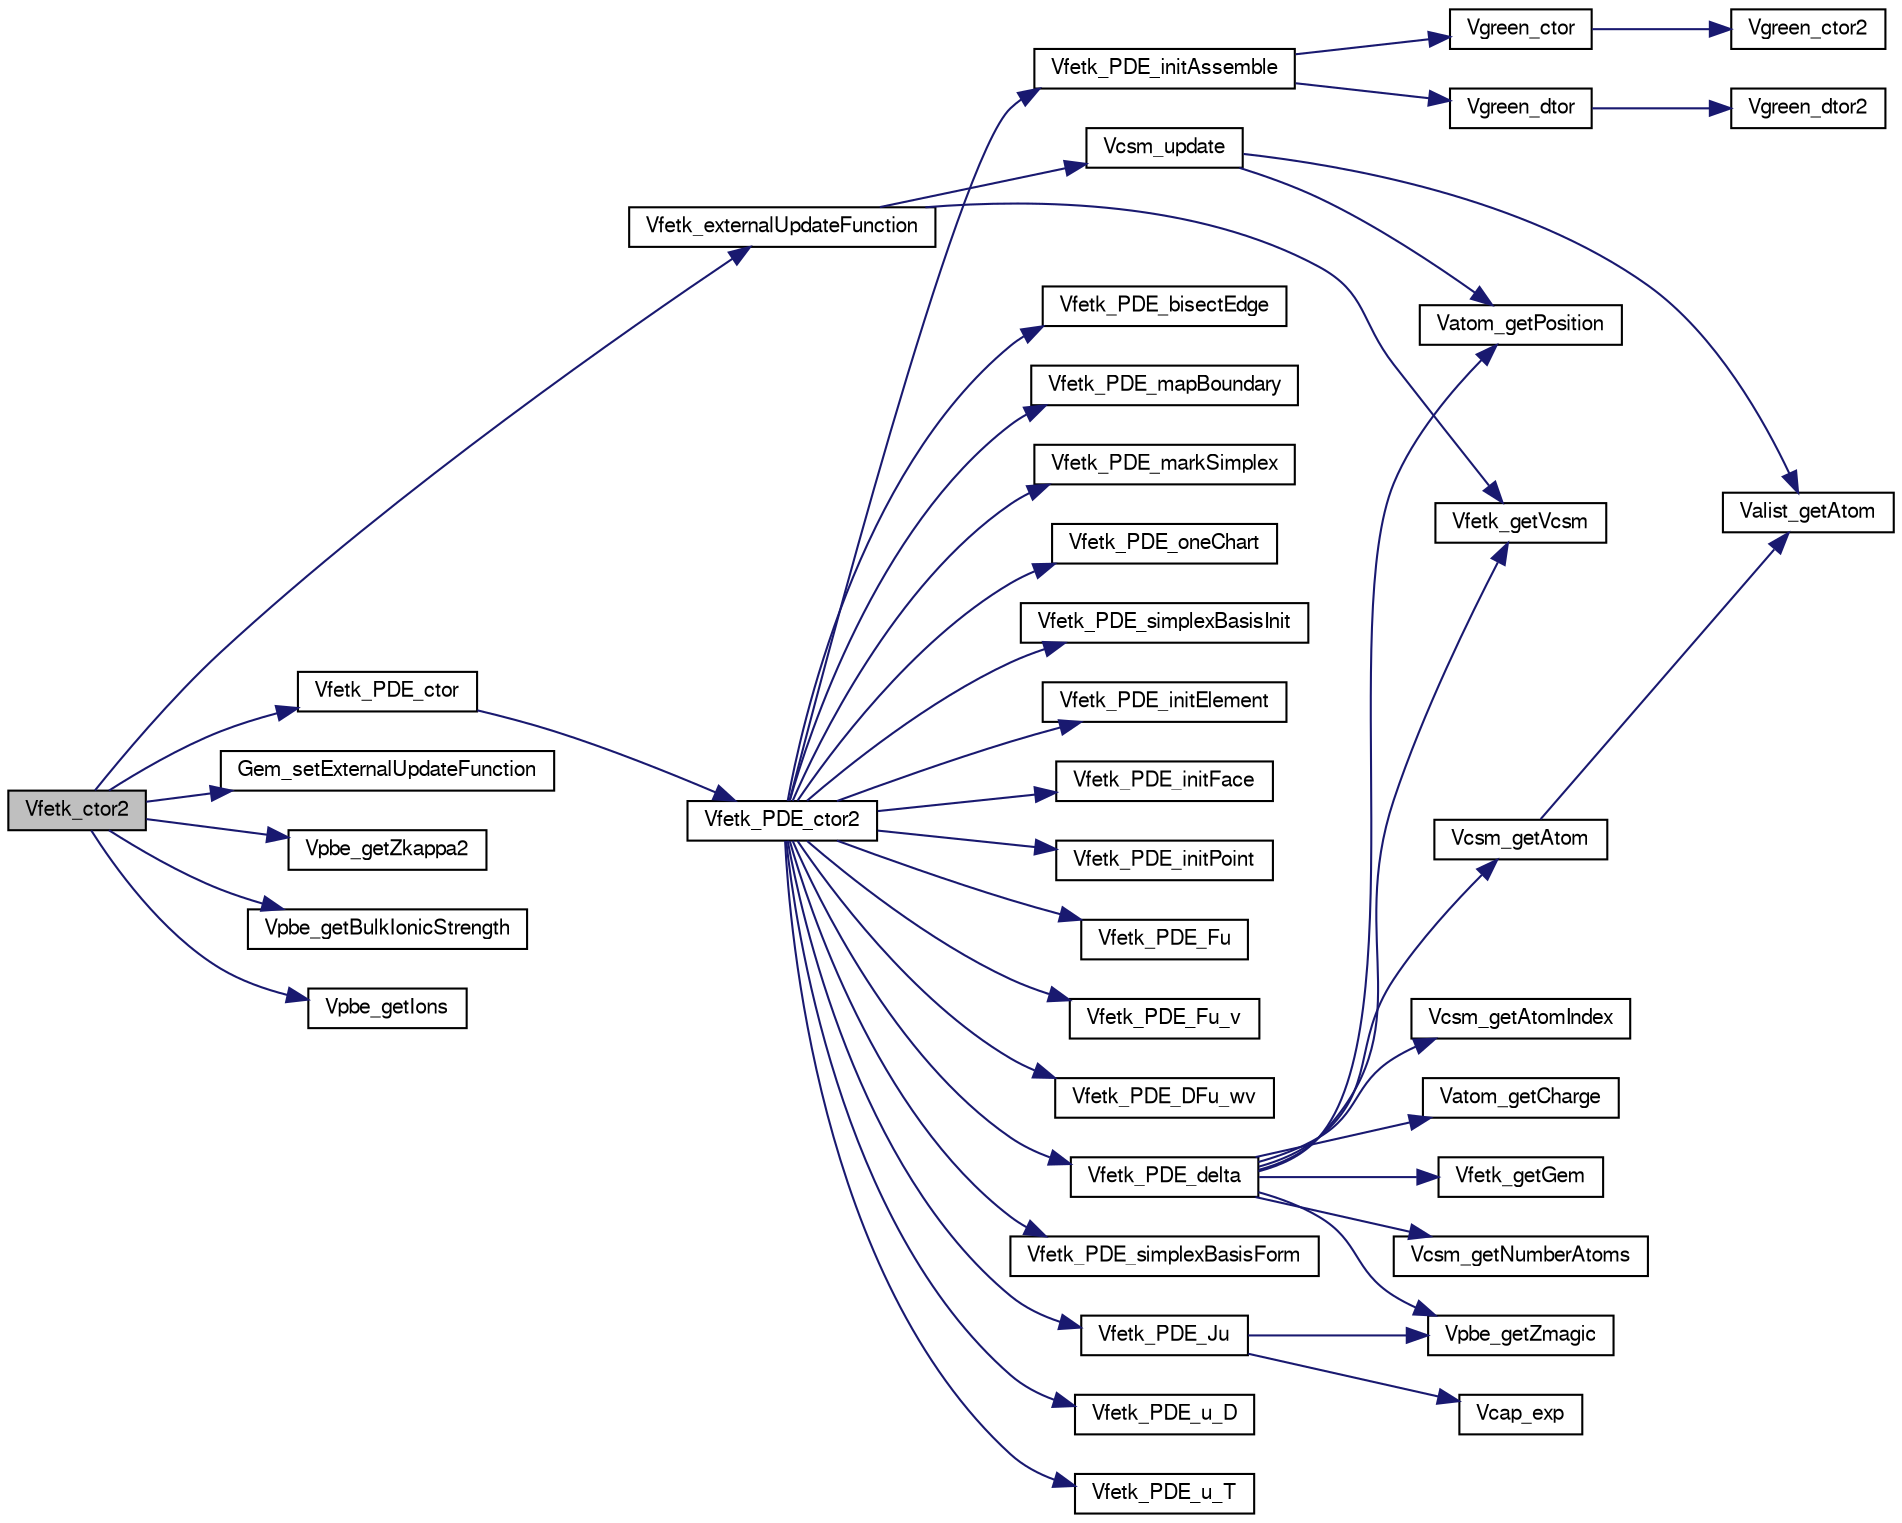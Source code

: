 digraph "Vfetk_ctor2"
{
  edge [fontname="FreeSans",fontsize="10",labelfontname="FreeSans",labelfontsize="10"];
  node [fontname="FreeSans",fontsize="10",shape=record];
  rankdir="LR";
  Node1 [label="Vfetk_ctor2",height=0.2,width=0.4,color="black", fillcolor="grey75", style="filled" fontcolor="black"];
  Node1 -> Node2 [color="midnightblue",fontsize="10",style="solid",fontname="FreeSans"];
  Node2 [label="Vfetk_PDE_ctor",height=0.2,width=0.4,color="black", fillcolor="white", style="filled",URL="$group___vfetk.html#ga63b0d446f4d52dff8c7eb68f7f47eb45",tooltip="Constructs the FEtk PDE object."];
  Node2 -> Node3 [color="midnightblue",fontsize="10",style="solid",fontname="FreeSans"];
  Node3 [label="Vfetk_PDE_ctor2",height=0.2,width=0.4,color="black", fillcolor="white", style="filled",URL="$group___vfetk.html#gaa47ea995b8a873edd0ef62ee393e0eae",tooltip="Intializes the FEtk PDE object."];
  Node3 -> Node4 [color="midnightblue",fontsize="10",style="solid",fontname="FreeSans"];
  Node4 [label="Vfetk_PDE_initAssemble",height=0.2,width=0.4,color="black", fillcolor="white", style="filled",URL="$group___vfetk.html#ga97c98cb956239b72a8d299db44e57510",tooltip="Do once-per-assembly initialization."];
  Node4 -> Node5 [color="midnightblue",fontsize="10",style="solid",fontname="FreeSans"];
  Node5 [label="Vgreen_dtor",height=0.2,width=0.4,color="black", fillcolor="white", style="filled",URL="$group___vgreen.html#ga0f43754a901924c1c25e323c7e1bbc17",tooltip="Destruct the Green&#39;s function oracle."];
  Node5 -> Node6 [color="midnightblue",fontsize="10",style="solid",fontname="FreeSans"];
  Node6 [label="Vgreen_dtor2",height=0.2,width=0.4,color="black", fillcolor="white", style="filled",URL="$group___vgreen.html#ga4fd78ad4439a758e7bc2f596109c4a93",tooltip="FORTRAN stub to destruct the Green&#39;s function oracle."];
  Node4 -> Node7 [color="midnightblue",fontsize="10",style="solid",fontname="FreeSans"];
  Node7 [label="Vgreen_ctor",height=0.2,width=0.4,color="black", fillcolor="white", style="filled",URL="$group___vgreen.html#ga85512878bc39a8e1a8e018ef02220a46",tooltip="Construct the Green&#39;s function oracle."];
  Node7 -> Node8 [color="midnightblue",fontsize="10",style="solid",fontname="FreeSans"];
  Node8 [label="Vgreen_ctor2",height=0.2,width=0.4,color="black", fillcolor="white", style="filled",URL="$group___vgreen.html#ga7a703516a667a7a542dfe312861cdfee",tooltip="FORTRAN stub to construct the Green&#39;s function oracle."];
  Node3 -> Node9 [color="midnightblue",fontsize="10",style="solid",fontname="FreeSans"];
  Node9 [label="Vfetk_PDE_initElement",height=0.2,width=0.4,color="black", fillcolor="white", style="filled",URL="$group___vfetk.html#ga1ba826c063c993c1b3769e696d972b69",tooltip="Do once-per-element initialization."];
  Node3 -> Node10 [color="midnightblue",fontsize="10",style="solid",fontname="FreeSans"];
  Node10 [label="Vfetk_PDE_initFace",height=0.2,width=0.4,color="black", fillcolor="white", style="filled",URL="$group___vfetk.html#ga1b7a22bad111cf1b105ed1645a2e6390",tooltip="Do once-per-face initialization."];
  Node3 -> Node11 [color="midnightblue",fontsize="10",style="solid",fontname="FreeSans"];
  Node11 [label="Vfetk_PDE_initPoint",height=0.2,width=0.4,color="black", fillcolor="white", style="filled",URL="$group___vfetk.html#gaa3cee022b6b14fe1165fa41f1d207ae1",tooltip="Do once-per-point initialization."];
  Node3 -> Node12 [color="midnightblue",fontsize="10",style="solid",fontname="FreeSans"];
  Node12 [label="Vfetk_PDE_Fu",height=0.2,width=0.4,color="black", fillcolor="white", style="filled",URL="$group___vfetk.html#gabb5c8ed74abf05198b2f313da9f20817",tooltip="Evaluate strong form of PBE. For interior points, this is:  where  is the (possibly nonlinear) mobile..."];
  Node3 -> Node13 [color="midnightblue",fontsize="10",style="solid",fontname="FreeSans"];
  Node13 [label="Vfetk_PDE_Fu_v",height=0.2,width=0.4,color="black", fillcolor="white", style="filled",URL="$group___vfetk.html#ga45f69284105387a8b2df03b075299536",tooltip="This is the weak form of the PBE; i.e. the strong form integrated with a test function to give:  wher..."];
  Node3 -> Node14 [color="midnightblue",fontsize="10",style="solid",fontname="FreeSans"];
  Node14 [label="Vfetk_PDE_DFu_wv",height=0.2,width=0.4,color="black", fillcolor="white", style="filled",URL="$group___vfetk.html#gac332a3c7b1df6c857f478eade90f53c7",tooltip="This is the linearization of the weak form of the PBE; e.g., for use in a Newton iteration. This is the functional linearization of the strong form integrated with a test function to give:  where  denotes the functional derivation of the mobile ion term."];
  Node3 -> Node15 [color="midnightblue",fontsize="10",style="solid",fontname="FreeSans"];
  Node15 [label="Vfetk_PDE_delta",height=0.2,width=0.4,color="black", fillcolor="white", style="filled",URL="$group___vfetk.html#ga3b18d174ce5010093fec223d9d261a42",tooltip="Evaluate a (discretized) delta function source term at the given point."];
  Node15 -> Node16 [color="midnightblue",fontsize="10",style="solid",fontname="FreeSans"];
  Node16 [label="Vcsm_getNumberAtoms",height=0.2,width=0.4,color="black", fillcolor="white", style="filled",URL="$group___vcsm.html#ga0cfc90d86ca9b99dae23a3695d182a0f",tooltip="Get number of atoms associated with a simplex."];
  Node15 -> Node17 [color="midnightblue",fontsize="10",style="solid",fontname="FreeSans"];
  Node17 [label="Vfetk_getVcsm",height=0.2,width=0.4,color="black", fillcolor="white", style="filled",URL="$group___vfetk.html#ga863f19c6f83e7b575a227f6869ef6b54",tooltip="Get a pointer to the Vcsm (charge-simplex map) object."];
  Node15 -> Node18 [color="midnightblue",fontsize="10",style="solid",fontname="FreeSans"];
  Node18 [label="Vcsm_getAtomIndex",height=0.2,width=0.4,color="black", fillcolor="white", style="filled",URL="$group___vcsm.html#ga0e3fde08a6e77a09b189c15ff6150a70",tooltip="Get ID of particular atom in a simplex."];
  Node15 -> Node19 [color="midnightblue",fontsize="10",style="solid",fontname="FreeSans"];
  Node19 [label="Vcsm_getAtom",height=0.2,width=0.4,color="black", fillcolor="white", style="filled",URL="$group___vcsm.html#ga40138cd1d313a5c2c5084281711d5840",tooltip="Get particular atom associated with a simplex."];
  Node19 -> Node20 [color="midnightblue",fontsize="10",style="solid",fontname="FreeSans"];
  Node20 [label="Valist_getAtom",height=0.2,width=0.4,color="black", fillcolor="white", style="filled",URL="$group___valist.html#gaf9175f6b6d2c33ad79bd525fc9e0e043",tooltip="Get pointer to particular atom in list."];
  Node15 -> Node21 [color="midnightblue",fontsize="10",style="solid",fontname="FreeSans"];
  Node21 [label="Vatom_getCharge",height=0.2,width=0.4,color="black", fillcolor="white", style="filled",URL="$group___vatom.html#gad310786c8f4b295fea34c76b9c308ac5",tooltip="Get atomic charge."];
  Node15 -> Node22 [color="midnightblue",fontsize="10",style="solid",fontname="FreeSans"];
  Node22 [label="Vatom_getPosition",height=0.2,width=0.4,color="black", fillcolor="white", style="filled",URL="$group___vatom.html#ga282b06da5d33678cab1173a6fe5bc89c",tooltip="Get atomic position."];
  Node15 -> Node23 [color="midnightblue",fontsize="10",style="solid",fontname="FreeSans"];
  Node23 [label="Vfetk_getGem",height=0.2,width=0.4,color="black", fillcolor="white", style="filled",URL="$group___vfetk.html#gae88ae6cb6b8957f2c1afe7690953c68a",tooltip="Get a pointer to the Gem (grid manager) object."];
  Node15 -> Node24 [color="midnightblue",fontsize="10",style="solid",fontname="FreeSans"];
  Node24 [label="Vpbe_getZmagic",height=0.2,width=0.4,color="black", fillcolor="white", style="filled",URL="$group___vpbe.html#ga7fb9c15c98345dccc07853fec763de4e",tooltip="Get charge scaling factor."];
  Node3 -> Node25 [color="midnightblue",fontsize="10",style="solid",fontname="FreeSans"];
  Node25 [label="Vfetk_PDE_u_D",height=0.2,width=0.4,color="black", fillcolor="white", style="filled",URL="$group___vfetk.html#ga6e9ae461164c44208553e72e8273b20a",tooltip="Evaluate the Dirichlet boundary condition at the given point."];
  Node3 -> Node26 [color="midnightblue",fontsize="10",style="solid",fontname="FreeSans"];
  Node26 [label="Vfetk_PDE_u_T",height=0.2,width=0.4,color="black", fillcolor="white", style="filled",URL="$group___vfetk.html#gac4bf4e5bb8e2bd67c6886c2af8ea20af",tooltip="Evaluate the &quot;true solution&quot; at the given point for comparison with the numerical solution..."];
  Node3 -> Node27 [color="midnightblue",fontsize="10",style="solid",fontname="FreeSans"];
  Node27 [label="Vfetk_PDE_Ju",height=0.2,width=0.4,color="black", fillcolor="white", style="filled",URL="$group___vfetk.html#ga1272ecce2b0ca40f4bcc7a06fbf663f2",tooltip="Energy functional. This returns the energy (less delta function terms) in the form:  for a 1:1 electr..."];
  Node27 -> Node28 [color="midnightblue",fontsize="10",style="solid",fontname="FreeSans"];
  Node28 [label="Vcap_exp",height=0.2,width=0.4,color="black", fillcolor="white", style="filled",URL="$group___vcap.html#ga3af96d10891f3150377104c65689c6ec",tooltip="Provide a capped exp() function."];
  Node27 -> Node24 [color="midnightblue",fontsize="10",style="solid",fontname="FreeSans"];
  Node3 -> Node29 [color="midnightblue",fontsize="10",style="solid",fontname="FreeSans"];
  Node29 [label="Vfetk_PDE_bisectEdge",height=0.2,width=0.4,color="black", fillcolor="white", style="filled",URL="$group___vfetk.html#ga89383819c28266f5d59d9db7a4e3f58b",tooltip="Define the way manifold edges are bisected."];
  Node3 -> Node30 [color="midnightblue",fontsize="10",style="solid",fontname="FreeSans"];
  Node30 [label="Vfetk_PDE_mapBoundary",height=0.2,width=0.4,color="black", fillcolor="white", style="filled",URL="$group___vfetk.html#ga3b5d6e1b1a52b14ca67d953cc6d89bed",tooltip="Map a boundary point to some pre-defined shape."];
  Node3 -> Node31 [color="midnightblue",fontsize="10",style="solid",fontname="FreeSans"];
  Node31 [label="Vfetk_PDE_markSimplex",height=0.2,width=0.4,color="black", fillcolor="white", style="filled",URL="$group___vfetk.html#ga0dad5cde721700a6164c71f7fba43234",tooltip="User-defined error estimator – in our case, a geometry-based refinement method; forcing simplex refin..."];
  Node3 -> Node32 [color="midnightblue",fontsize="10",style="solid",fontname="FreeSans"];
  Node32 [label="Vfetk_PDE_oneChart",height=0.2,width=0.4,color="black", fillcolor="white", style="filled",URL="$group___vfetk.html#gadd5f735e3bd578e46d1907018387437a",tooltip="Unify the chart for different coordinate systems – a no-op for us."];
  Node3 -> Node33 [color="midnightblue",fontsize="10",style="solid",fontname="FreeSans"];
  Node33 [label="Vfetk_PDE_simplexBasisInit",height=0.2,width=0.4,color="black", fillcolor="white", style="filled",URL="$group___vfetk.html#ga20b964f1365ecc779ce7904c5f840748",tooltip="Initialize the bases for the trial or the test space, for a particular component of the system..."];
  Node3 -> Node34 [color="midnightblue",fontsize="10",style="solid",fontname="FreeSans"];
  Node34 [label="Vfetk_PDE_simplexBasisForm",height=0.2,width=0.4,color="black", fillcolor="white", style="filled",URL="$group___vfetk.html#ga4c9e46f90fc052ca283d2bf0fb6061a2",tooltip="Evaluate the bases for the trial or test space, for a particular component of the system..."];
  Node1 -> Node35 [color="midnightblue",fontsize="10",style="solid",fontname="FreeSans"];
  Node35 [label="Gem_setExternalUpdateFunction",height=0.2,width=0.4,color="black", fillcolor="white", style="filled",URL="$group___vcsm.html#ga7b9f8299d766954417fbe7b1e32a0cd7",tooltip="External function for FEtk Gem class to use during mesh refinement."];
  Node1 -> Node36 [color="midnightblue",fontsize="10",style="solid",fontname="FreeSans"];
  Node36 [label="Vfetk_externalUpdateFunction",height=0.2,width=0.4,color="black", fillcolor="white", style="filled",URL="$group___vfetk.html#ga18b62e91c9501ccc9630e4f6e8d8829e",tooltip="External hook to simplex subdivision routines in Gem. Called each time a simplex is subdivided (we us..."];
  Node36 -> Node17 [color="midnightblue",fontsize="10",style="solid",fontname="FreeSans"];
  Node36 -> Node37 [color="midnightblue",fontsize="10",style="solid",fontname="FreeSans"];
  Node37 [label="Vcsm_update",height=0.2,width=0.4,color="black", fillcolor="white", style="filled",URL="$group___vcsm.html#ga1f198d23c919576813ec2f401ada0f18",tooltip="Update the charge-simplex and simplex-charge maps after refinement."];
  Node37 -> Node20 [color="midnightblue",fontsize="10",style="solid",fontname="FreeSans"];
  Node37 -> Node22 [color="midnightblue",fontsize="10",style="solid",fontname="FreeSans"];
  Node1 -> Node38 [color="midnightblue",fontsize="10",style="solid",fontname="FreeSans"];
  Node38 [label="Vpbe_getZkappa2",height=0.2,width=0.4,color="black", fillcolor="white", style="filled",URL="$group___vpbe.html#ga56e38face81d2d29659541b5e3f5e442",tooltip="Get modified squared Debye-Huckel parameter."];
  Node1 -> Node39 [color="midnightblue",fontsize="10",style="solid",fontname="FreeSans"];
  Node39 [label="Vpbe_getBulkIonicStrength",height=0.2,width=0.4,color="black", fillcolor="white", style="filled",URL="$group___vpbe.html#gabca9ea80c0a56d3848c54b37d0418f20",tooltip="Get bulk ionic strength."];
  Node1 -> Node40 [color="midnightblue",fontsize="10",style="solid",fontname="FreeSans"];
  Node40 [label="Vpbe_getIons",height=0.2,width=0.4,color="black", fillcolor="white", style="filled",URL="$group___vpbe.html#gae42c09bef7405779d87bce73c44e1ebf",tooltip="Get information about the counterion species present."];
}
